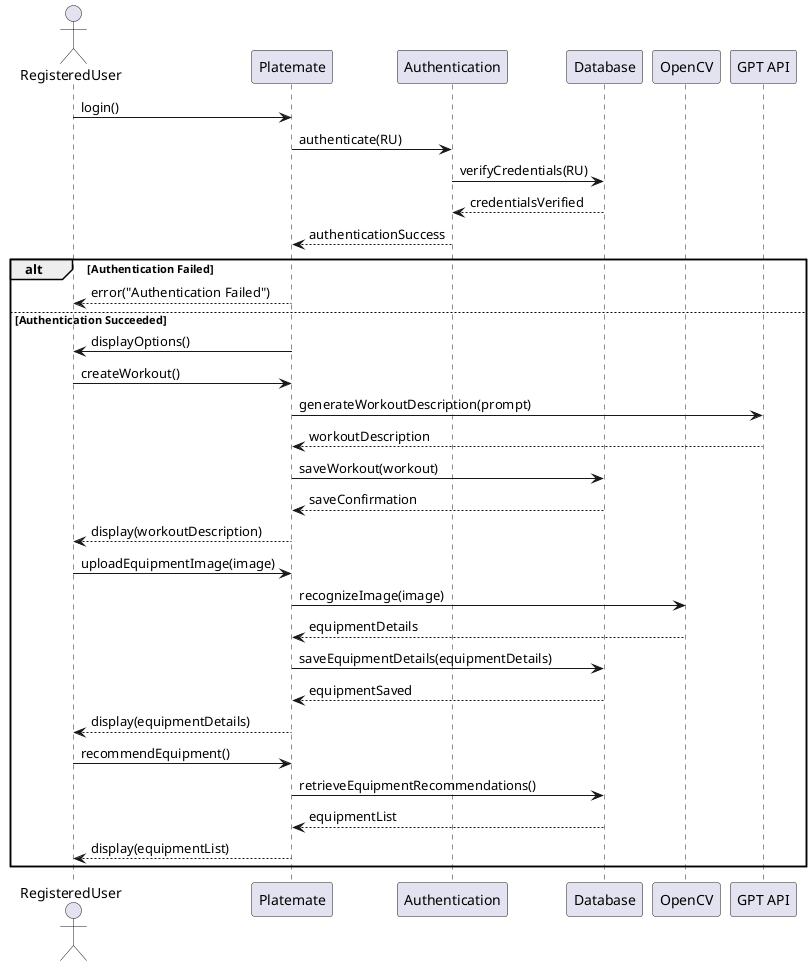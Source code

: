 @startuml sequence
actor RegisteredUser as RU
participant "Platemate" as PM
participant "Authentication" as Auth
participant "Database" as DB
participant "OpenCV" as CV
participant "GPT API" as GPT

RU -> PM : login()
PM -> Auth : authenticate(RU)
Auth -> DB : verifyCredentials(RU)
DB --> Auth : credentialsVerified
Auth --> PM : authenticationSuccess

alt Authentication Failed
    PM --> RU : error("Authentication Failed")
else Authentication Succeeded
    PM -> RU : displayOptions()

    RU -> PM : createWorkout()
    PM -> GPT : generateWorkoutDescription(prompt)
    GPT --> PM : workoutDescription
    PM -> DB : saveWorkout(workout)
    DB --> PM : saveConfirmation
    PM --> RU : display(workoutDescription)

    RU -> PM : uploadEquipmentImage(image)
    PM -> CV : recognizeImage(image)
    CV --> PM : equipmentDetails
    PM -> DB : saveEquipmentDetails(equipmentDetails)
    DB --> PM : equipmentSaved
    PM --> RU : display(equipmentDetails)

    RU -> PM : recommendEquipment()
    PM -> DB : retrieveEquipmentRecommendations()
    DB --> PM : equipmentList
    PM --> RU : display(equipmentList)
end
@enduml
